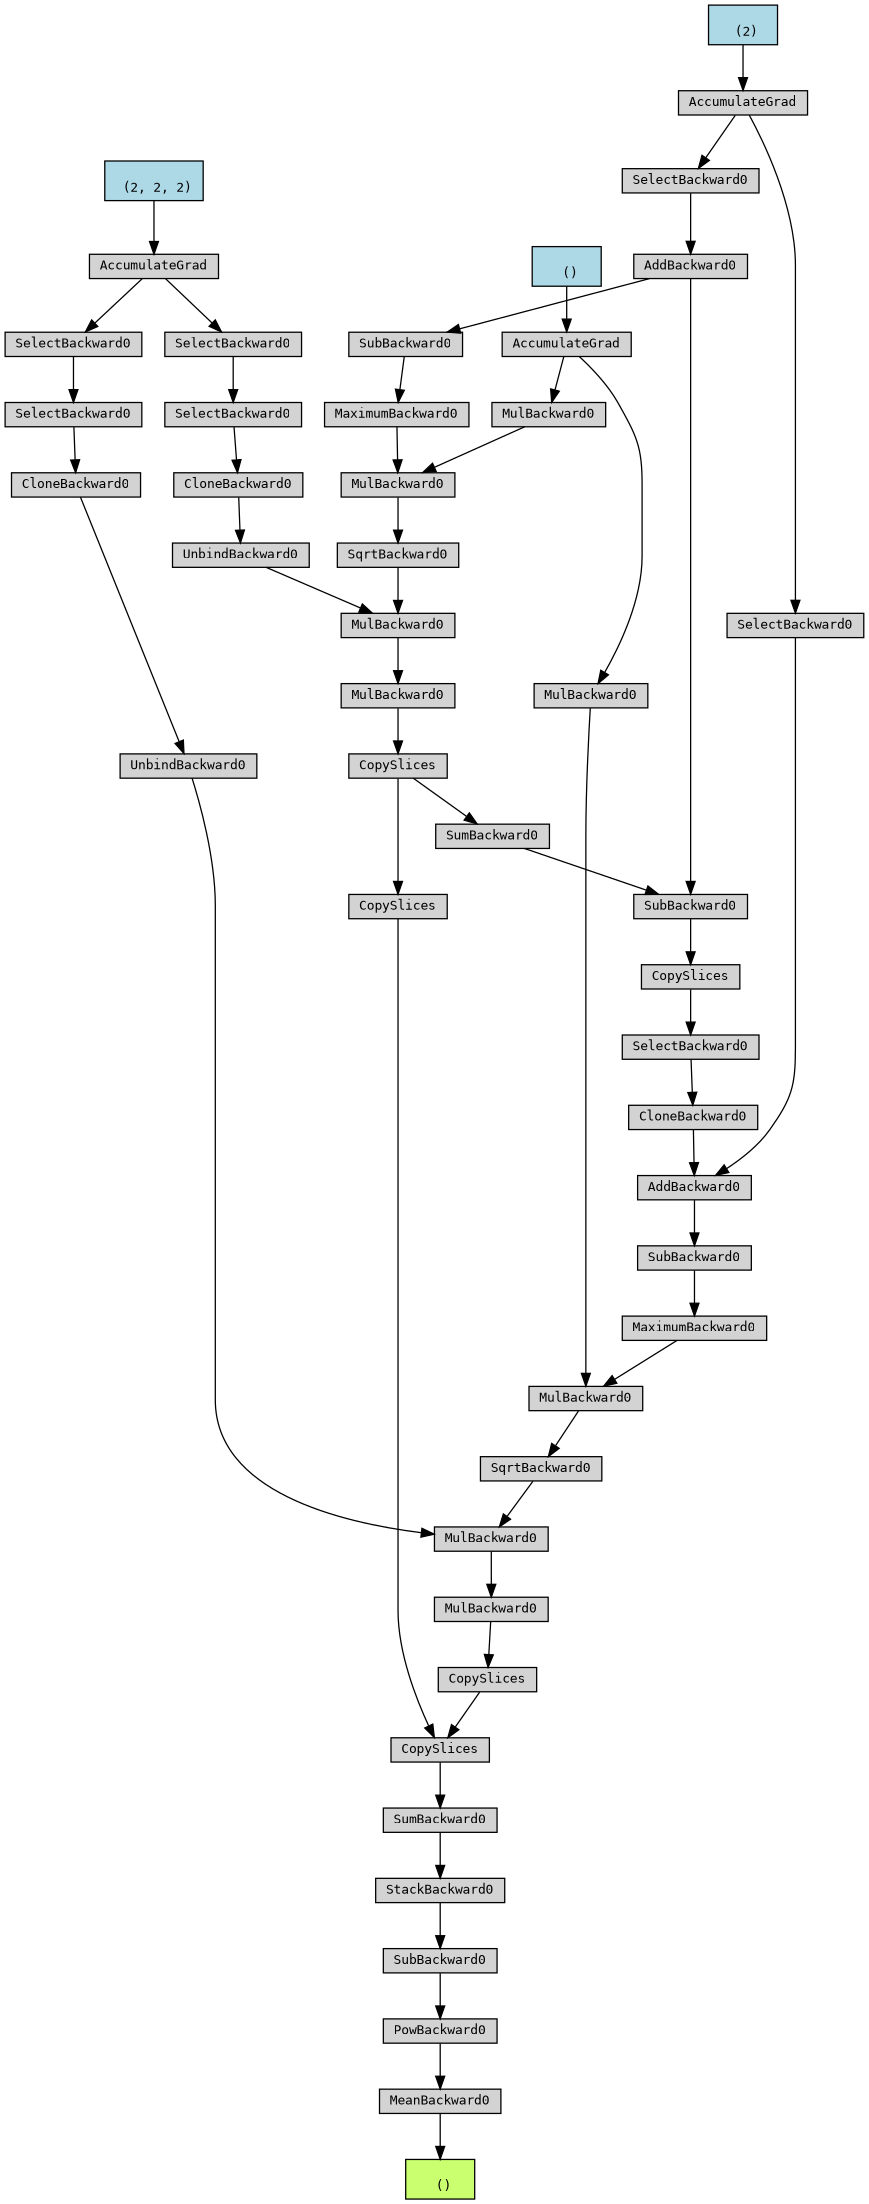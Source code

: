 digraph {
	graph [size="14.7,14.7"]
	node [align=left fontname=monospace fontsize=10 height=0.2 ranksep=0.1 shape=box style=filled]
	139873140440128 [label="
 ()" fillcolor=darkolivegreen1]
	139873140731680 [label=MeanBackward0]
	139873140731296 -> 139873140731680
	139873140731296 [label=PowBackward0]
	139873140731440 -> 139873140731296
	139873140731440 [label=SubBackward0]
	139873140731536 -> 139873140731440
	139873140731536 [label=StackBackward0]
	139873140731152 -> 139873140731536
	139873140731152 [label=SumBackward0]
	139873140731056 -> 139873140731152
	139873140731056 [label=CopySlices]
	139873140730960 -> 139873140731056
	139873140730960 [label=CopySlices]
	139873140730816 -> 139873140730960
	139873140730816 [label=CopySlices]
	139873140730576 -> 139873140730816
	139873140730576 [label=MulBackward0]
	139873140730480 -> 139873140730576
	139873140730480 [label=MulBackward0]
	139873140730384 -> 139873140730480
	139873140730384 [label=UnbindBackward0]
	139873140730144 -> 139873140730384
	139873140730144 [label=CloneBackward0]
	139873140730048 -> 139873140730144
	139873140730048 [label=SelectBackward0]
	139873140729904 -> 139873140730048
	139873140729904 [label=SelectBackward0]
	139873140729760 -> 139873140729904
	139873140435328 [label="
 (2, 2, 2)" fillcolor=lightblue]
	139873140435328 -> 139873140729760
	139873140729760 [label=AccumulateGrad]
	139873140730432 -> 139873140730480
	139873140730432 [label=SqrtBackward0]
	139873140730000 -> 139873140730432
	139873140730000 [label=MulBackward0]
	139873140731776 -> 139873140730000
	139873140731776 [label=MulBackward0]
	139873140731824 -> 139873140731776
	139873161327008 [label="
 ()" fillcolor=lightblue]
	139873161327008 -> 139873140731824
	139873140731824 [label=AccumulateGrad]
	139873140729856 -> 139873140730000
	139873140729856 [label=MaximumBackward0]
	139873140731872 -> 139873140729856
	139873140731872 [label=SubBackward0]
	139873140731968 -> 139873140731872
	139873140731968 [label=AddBackward0]
	139873140732064 -> 139873140731968
	139873140732064 [label=SelectBackward0]
	139873140732160 -> 139873140732064
	139873140428288 [label="
 (2)" fillcolor=lightblue]
	139873140428288 -> 139873140732160
	139873140732160 [label=AccumulateGrad]
	139873140731008 -> 139873140731056
	139873140731008 [label=CopySlices]
	139873140730528 -> 139873140731008
	139873140730528 [label=MulBackward0]
	139873140730096 -> 139873140730528
	139873140730096 [label=MulBackward0]
	139873140731920 -> 139873140730096
	139873140731920 [label=UnbindBackward0]
	139873140732112 -> 139873140731920
	139873140732112 [label=CloneBackward0]
	139873140732208 -> 139873140732112
	139873140732208 [label=SelectBackward0]
	139873140732304 -> 139873140732208
	139873140732304 [label=SelectBackward0]
	139873140729760 -> 139873140732304
	139873140730288 -> 139873140730096
	139873140730288 [label=SqrtBackward0]
	139873140730336 -> 139873140730288
	139873140730336 [label=MulBackward0]
	139873140732352 -> 139873140730336
	139873140732352 [label=MulBackward0]
	139873140731824 -> 139873140732352
	139873140732400 -> 139873140730336
	139873140732400 [label=MaximumBackward0]
	139873140729712 -> 139873140732400
	139873140729712 [label=SubBackward0]
	139873140732592 -> 139873140729712
	139873140732592 [label=AddBackward0]
	139873140732688 -> 139873140732592
	139873140732688 [label=CloneBackward0]
	139873140732832 -> 139873140732688
	139873140732832 [label=SelectBackward0]
	139873140732928 -> 139873140732832
	139873140732928 [label=CopySlices]
	139873140733024 -> 139873140732928
	139873140733024 [label=SubBackward0]
	139873140731968 -> 139873140733024
	139873140733120 -> 139873140733024
	139873140733120 [label=SumBackward0]
	139873140730816 -> 139873140733120
	139873140732640 -> 139873140732592
	139873140732640 [label=SelectBackward0]
	139873140732160 -> 139873140732640
	139873140731680 -> 139873140440128
}
